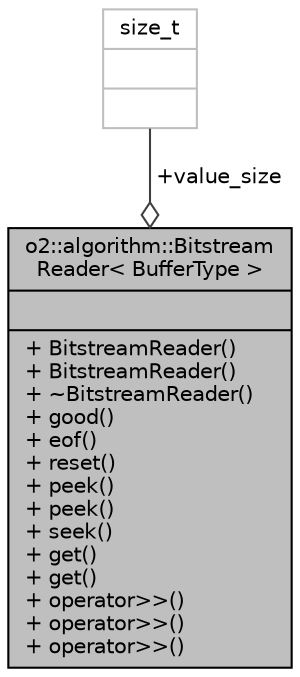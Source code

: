 digraph "o2::algorithm::BitstreamReader&lt; BufferType &gt;"
{
 // INTERACTIVE_SVG=YES
  bgcolor="transparent";
  edge [fontname="Helvetica",fontsize="10",labelfontname="Helvetica",labelfontsize="10"];
  node [fontname="Helvetica",fontsize="10",shape=record];
  Node1 [label="{o2::algorithm::Bitstream\lReader\< BufferType \>\n||+ BitstreamReader()\l+ BitstreamReader()\l+ ~BitstreamReader()\l+ good()\l+ eof()\l+ reset()\l+ peek()\l+ peek()\l+ seek()\l+ get()\l+ get()\l+ operator\>\>()\l+ operator\>\>()\l+ operator\>\>()\l}",height=0.2,width=0.4,color="black", fillcolor="grey75", style="filled", fontcolor="black"];
  Node2 -> Node1 [color="grey25",fontsize="10",style="solid",label=" +value_size" ,arrowhead="odiamond",fontname="Helvetica"];
  Node2 [label="{size_t\n||}",height=0.2,width=0.4,color="grey75"];
}
